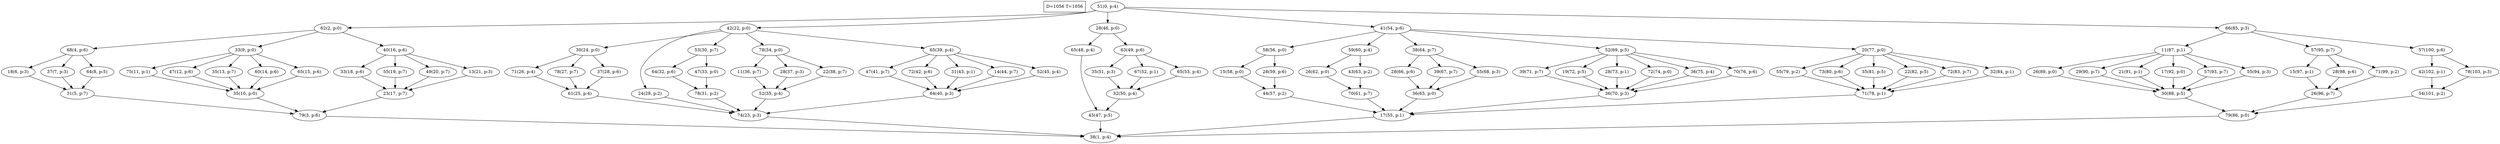 digraph Task {
i [shape=box, label="D=1056 T=1056"]; 
0 [label="51(0, p:4)"];
1 [label="38(1, p:4)"];
2 [label="62(2, p:0)"];
3 [label="79(3, p:6)"];
4 [label="68(4, p:6)"];
5 [label="31(5, p:7)"];
6 [label="18(6, p:3)"];
7 [label="37(7, p:3)"];
8 [label="64(8, p:5)"];
9 [label="33(9, p:0)"];
10 [label="35(10, p:0)"];
11 [label="75(11, p:1)"];
12 [label="47(12, p:6)"];
13 [label="35(13, p:7)"];
14 [label="60(14, p:6)"];
15 [label="65(15, p:6)"];
16 [label="40(16, p:6)"];
17 [label="23(17, p:7)"];
18 [label="33(18, p:6)"];
19 [label="55(19, p:7)"];
20 [label="49(20, p:7)"];
21 [label="13(21, p:3)"];
22 [label="42(22, p:0)"];
23 [label="74(23, p:3)"];
24 [label="30(24, p:0)"];
25 [label="61(25, p:4)"];
26 [label="71(26, p:4)"];
27 [label="78(27, p:7)"];
28 [label="37(28, p:6)"];
29 [label="24(29, p:2)"];
30 [label="53(30, p:7)"];
31 [label="78(31, p:2)"];
32 [label="64(32, p:6)"];
33 [label="47(33, p:0)"];
34 [label="78(34, p:0)"];
35 [label="52(35, p:4)"];
36 [label="11(36, p:7)"];
37 [label="28(37, p:3)"];
38 [label="22(38, p:7)"];
39 [label="65(39, p:4)"];
40 [label="64(40, p:3)"];
41 [label="47(41, p:7)"];
42 [label="72(42, p:6)"];
43 [label="31(43, p:1)"];
44 [label="14(44, p:7)"];
45 [label="52(45, p:4)"];
46 [label="28(46, p:0)"];
47 [label="45(47, p:5)"];
48 [label="65(48, p:4)"];
49 [label="63(49, p:6)"];
50 [label="32(50, p:4)"];
51 [label="35(51, p:3)"];
52 [label="67(52, p:1)"];
53 [label="65(53, p:4)"];
54 [label="41(54, p:6)"];
55 [label="17(55, p:1)"];
56 [label="58(56, p:0)"];
57 [label="44(57, p:2)"];
58 [label="15(58, p:0)"];
59 [label="28(59, p:6)"];
60 [label="59(60, p:4)"];
61 [label="70(61, p:7)"];
62 [label="26(62, p:0)"];
63 [label="43(63, p:2)"];
64 [label="38(64, p:7)"];
65 [label="36(65, p:0)"];
66 [label="28(66, p:6)"];
67 [label="39(67, p:7)"];
68 [label="55(68, p:3)"];
69 [label="52(69, p:5)"];
70 [label="36(70, p:3)"];
71 [label="39(71, p:7)"];
72 [label="19(72, p:5)"];
73 [label="28(73, p:1)"];
74 [label="72(74, p:0)"];
75 [label="36(75, p:4)"];
76 [label="70(76, p:6)"];
77 [label="20(77, p:0)"];
78 [label="71(78, p:1)"];
79 [label="55(79, p:2)"];
80 [label="73(80, p:6)"];
81 [label="35(81, p:5)"];
82 [label="22(82, p:5)"];
83 [label="72(83, p:7)"];
84 [label="32(84, p:1)"];
85 [label="66(85, p:3)"];
86 [label="79(86, p:0)"];
87 [label="11(87, p:1)"];
88 [label="30(88, p:5)"];
89 [label="26(89, p:0)"];
90 [label="29(90, p:7)"];
91 [label="21(91, p:1)"];
92 [label="17(92, p:0)"];
93 [label="57(93, p:7)"];
94 [label="55(94, p:3)"];
95 [label="57(95, p:7)"];
96 [label="26(96, p:7)"];
97 [label="15(97, p:1)"];
98 [label="28(98, p:6)"];
99 [label="71(99, p:2)"];
100 [label="57(100, p:6)"];
101 [label="54(101, p:2)"];
102 [label="42(102, p:1)"];
103 [label="78(103, p:3)"];
0 -> 2;
0 -> 22;
0 -> 46;
0 -> 54;
0 -> 85;
2 -> 4;
2 -> 9;
2 -> 16;
3 -> 1;
4 -> 6;
4 -> 7;
4 -> 8;
5 -> 3;
6 -> 5;
7 -> 5;
8 -> 5;
9 -> 11;
9 -> 12;
9 -> 13;
9 -> 14;
9 -> 15;
10 -> 3;
11 -> 10;
12 -> 10;
13 -> 10;
14 -> 10;
15 -> 10;
16 -> 18;
16 -> 19;
16 -> 20;
16 -> 21;
17 -> 3;
18 -> 17;
19 -> 17;
20 -> 17;
21 -> 17;
22 -> 24;
22 -> 29;
22 -> 30;
22 -> 34;
22 -> 39;
23 -> 1;
24 -> 26;
24 -> 27;
24 -> 28;
25 -> 23;
26 -> 25;
27 -> 25;
28 -> 25;
29 -> 23;
30 -> 32;
30 -> 33;
31 -> 23;
32 -> 31;
33 -> 31;
34 -> 36;
34 -> 37;
34 -> 38;
35 -> 23;
36 -> 35;
37 -> 35;
38 -> 35;
39 -> 41;
39 -> 42;
39 -> 43;
39 -> 44;
39 -> 45;
40 -> 23;
41 -> 40;
42 -> 40;
43 -> 40;
44 -> 40;
45 -> 40;
46 -> 48;
46 -> 49;
47 -> 1;
48 -> 47;
49 -> 51;
49 -> 52;
49 -> 53;
50 -> 47;
51 -> 50;
52 -> 50;
53 -> 50;
54 -> 56;
54 -> 60;
54 -> 64;
54 -> 69;
54 -> 77;
55 -> 1;
56 -> 58;
56 -> 59;
57 -> 55;
58 -> 57;
59 -> 57;
60 -> 62;
60 -> 63;
61 -> 55;
62 -> 61;
63 -> 61;
64 -> 66;
64 -> 67;
64 -> 68;
65 -> 55;
66 -> 65;
67 -> 65;
68 -> 65;
69 -> 71;
69 -> 72;
69 -> 73;
69 -> 74;
69 -> 75;
69 -> 76;
70 -> 55;
71 -> 70;
72 -> 70;
73 -> 70;
74 -> 70;
75 -> 70;
76 -> 70;
77 -> 79;
77 -> 80;
77 -> 81;
77 -> 82;
77 -> 83;
77 -> 84;
78 -> 55;
79 -> 78;
80 -> 78;
81 -> 78;
82 -> 78;
83 -> 78;
84 -> 78;
85 -> 87;
85 -> 95;
85 -> 100;
86 -> 1;
87 -> 89;
87 -> 90;
87 -> 91;
87 -> 92;
87 -> 93;
87 -> 94;
88 -> 86;
89 -> 88;
90 -> 88;
91 -> 88;
92 -> 88;
93 -> 88;
94 -> 88;
95 -> 97;
95 -> 98;
95 -> 99;
96 -> 86;
97 -> 96;
98 -> 96;
99 -> 96;
100 -> 102;
100 -> 103;
101 -> 86;
102 -> 101;
103 -> 101;
}